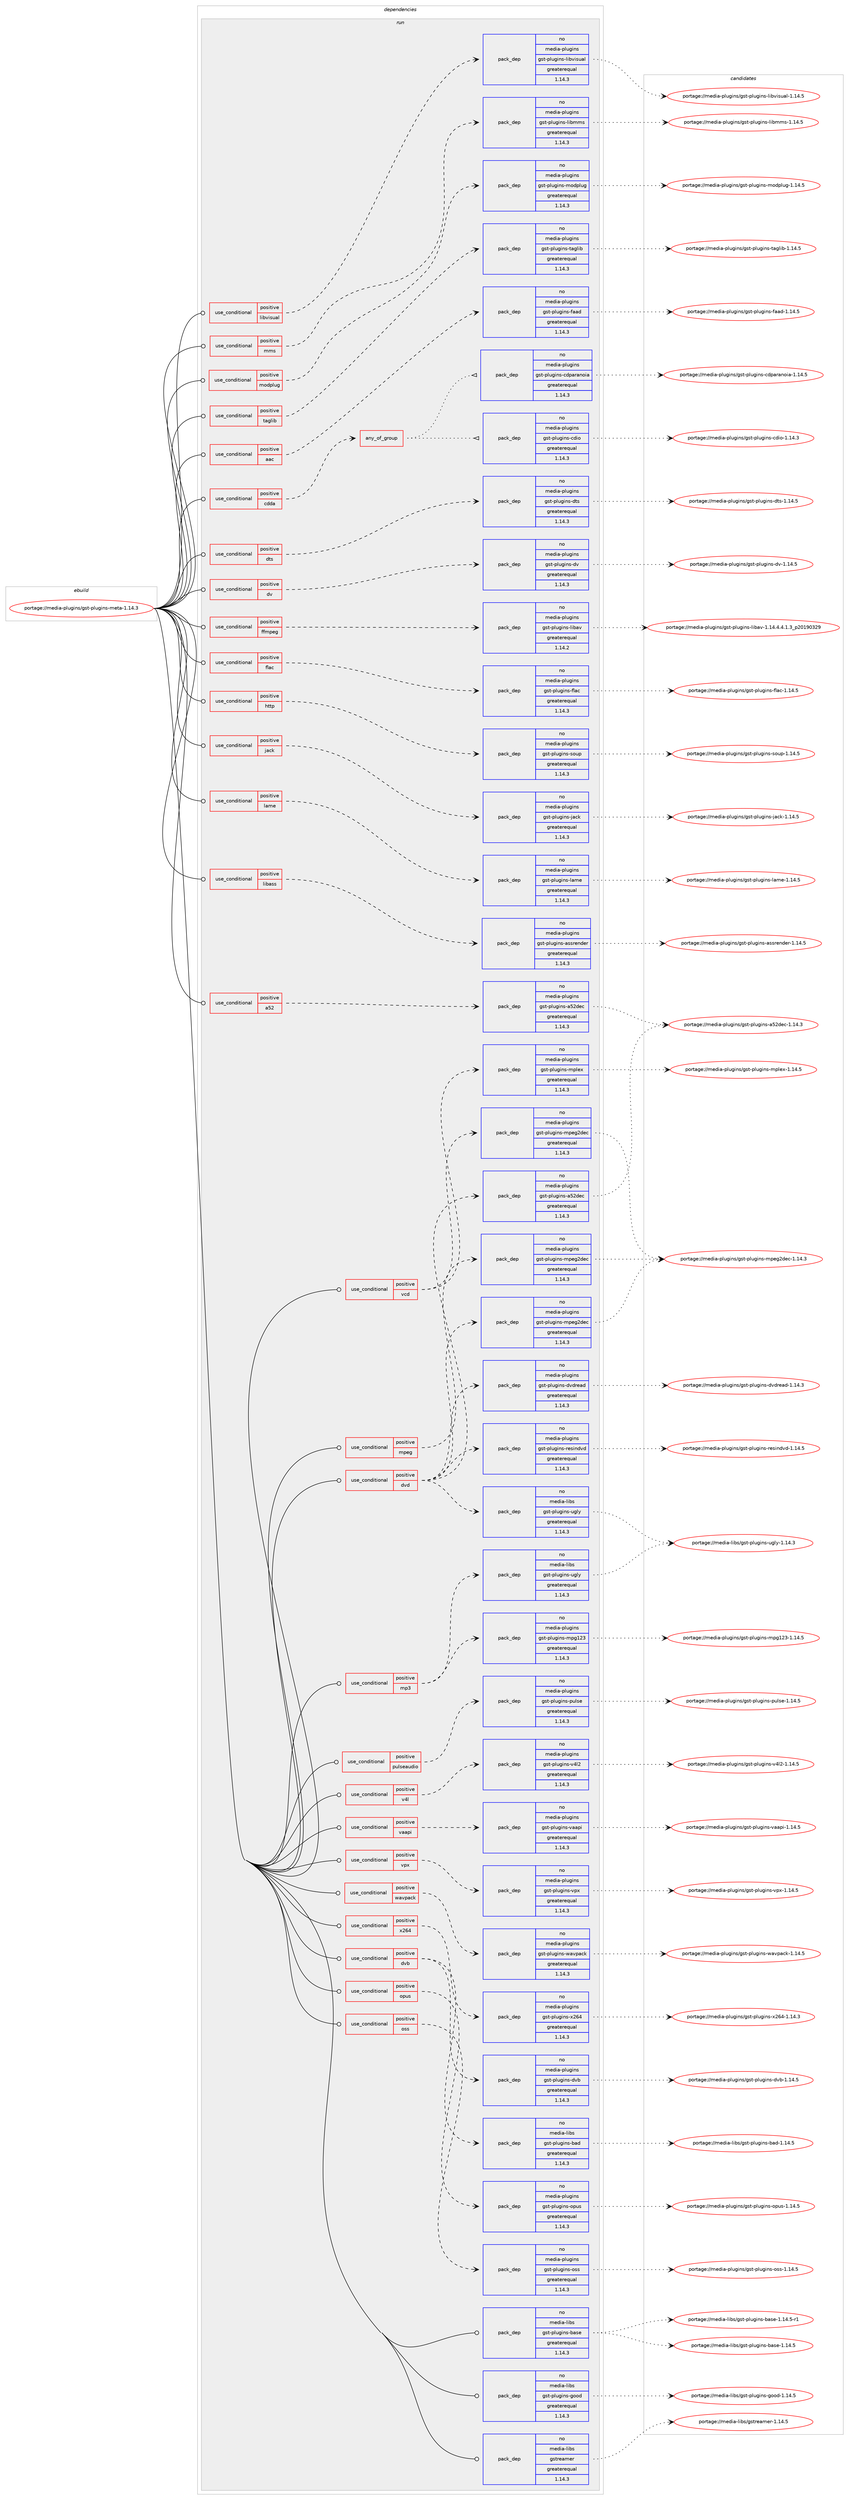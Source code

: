 digraph prolog {

# *************
# Graph options
# *************

newrank=true;
concentrate=true;
compound=true;
graph [rankdir=LR,fontname=Helvetica,fontsize=10,ranksep=1.5];#, ranksep=2.5, nodesep=0.2];
edge  [arrowhead=vee];
node  [fontname=Helvetica,fontsize=10];

# **********
# The ebuild
# **********

subgraph cluster_leftcol {
color=gray;
rank=same;
label=<<i>ebuild</i>>;
id [label="portage://media-plugins/gst-plugins-meta-1.14.3", color=red, width=4, href="../media-plugins/gst-plugins-meta-1.14.3.svg"];
}

# ****************
# The dependencies
# ****************

subgraph cluster_midcol {
color=gray;
label=<<i>dependencies</i>>;
subgraph cluster_compile {
fillcolor="#eeeeee";
style=filled;
label=<<i>compile</i>>;
}
subgraph cluster_compileandrun {
fillcolor="#eeeeee";
style=filled;
label=<<i>compile and run</i>>;
}
subgraph cluster_run {
fillcolor="#eeeeee";
style=filled;
label=<<i>run</i>>;
subgraph cond45202 {
dependency201595 [label=<<TABLE BORDER="0" CELLBORDER="1" CELLSPACING="0" CELLPADDING="4"><TR><TD ROWSPAN="3" CELLPADDING="10">use_conditional</TD></TR><TR><TD>positive</TD></TR><TR><TD>a52</TD></TR></TABLE>>, shape=none, color=red];
subgraph pack153349 {
dependency201596 [label=<<TABLE BORDER="0" CELLBORDER="1" CELLSPACING="0" CELLPADDING="4" WIDTH="220"><TR><TD ROWSPAN="6" CELLPADDING="30">pack_dep</TD></TR><TR><TD WIDTH="110">no</TD></TR><TR><TD>media-plugins</TD></TR><TR><TD>gst-plugins-a52dec</TD></TR><TR><TD>greaterequal</TD></TR><TR><TD>1.14.3</TD></TR></TABLE>>, shape=none, color=blue];
}
dependency201595:e -> dependency201596:w [weight=20,style="dashed",arrowhead="vee"];
}
id:e -> dependency201595:w [weight=20,style="solid",arrowhead="odot"];
subgraph cond45203 {
dependency201597 [label=<<TABLE BORDER="0" CELLBORDER="1" CELLSPACING="0" CELLPADDING="4"><TR><TD ROWSPAN="3" CELLPADDING="10">use_conditional</TD></TR><TR><TD>positive</TD></TR><TR><TD>aac</TD></TR></TABLE>>, shape=none, color=red];
subgraph pack153350 {
dependency201598 [label=<<TABLE BORDER="0" CELLBORDER="1" CELLSPACING="0" CELLPADDING="4" WIDTH="220"><TR><TD ROWSPAN="6" CELLPADDING="30">pack_dep</TD></TR><TR><TD WIDTH="110">no</TD></TR><TR><TD>media-plugins</TD></TR><TR><TD>gst-plugins-faad</TD></TR><TR><TD>greaterequal</TD></TR><TR><TD>1.14.3</TD></TR></TABLE>>, shape=none, color=blue];
}
dependency201597:e -> dependency201598:w [weight=20,style="dashed",arrowhead="vee"];
}
id:e -> dependency201597:w [weight=20,style="solid",arrowhead="odot"];
subgraph cond45204 {
dependency201599 [label=<<TABLE BORDER="0" CELLBORDER="1" CELLSPACING="0" CELLPADDING="4"><TR><TD ROWSPAN="3" CELLPADDING="10">use_conditional</TD></TR><TR><TD>positive</TD></TR><TR><TD>cdda</TD></TR></TABLE>>, shape=none, color=red];
subgraph any2888 {
dependency201600 [label=<<TABLE BORDER="0" CELLBORDER="1" CELLSPACING="0" CELLPADDING="4"><TR><TD CELLPADDING="10">any_of_group</TD></TR></TABLE>>, shape=none, color=red];subgraph pack153351 {
dependency201601 [label=<<TABLE BORDER="0" CELLBORDER="1" CELLSPACING="0" CELLPADDING="4" WIDTH="220"><TR><TD ROWSPAN="6" CELLPADDING="30">pack_dep</TD></TR><TR><TD WIDTH="110">no</TD></TR><TR><TD>media-plugins</TD></TR><TR><TD>gst-plugins-cdparanoia</TD></TR><TR><TD>greaterequal</TD></TR><TR><TD>1.14.3</TD></TR></TABLE>>, shape=none, color=blue];
}
dependency201600:e -> dependency201601:w [weight=20,style="dotted",arrowhead="oinv"];
subgraph pack153352 {
dependency201602 [label=<<TABLE BORDER="0" CELLBORDER="1" CELLSPACING="0" CELLPADDING="4" WIDTH="220"><TR><TD ROWSPAN="6" CELLPADDING="30">pack_dep</TD></TR><TR><TD WIDTH="110">no</TD></TR><TR><TD>media-plugins</TD></TR><TR><TD>gst-plugins-cdio</TD></TR><TR><TD>greaterequal</TD></TR><TR><TD>1.14.3</TD></TR></TABLE>>, shape=none, color=blue];
}
dependency201600:e -> dependency201602:w [weight=20,style="dotted",arrowhead="oinv"];
}
dependency201599:e -> dependency201600:w [weight=20,style="dashed",arrowhead="vee"];
}
id:e -> dependency201599:w [weight=20,style="solid",arrowhead="odot"];
subgraph cond45205 {
dependency201603 [label=<<TABLE BORDER="0" CELLBORDER="1" CELLSPACING="0" CELLPADDING="4"><TR><TD ROWSPAN="3" CELLPADDING="10">use_conditional</TD></TR><TR><TD>positive</TD></TR><TR><TD>dts</TD></TR></TABLE>>, shape=none, color=red];
subgraph pack153353 {
dependency201604 [label=<<TABLE BORDER="0" CELLBORDER="1" CELLSPACING="0" CELLPADDING="4" WIDTH="220"><TR><TD ROWSPAN="6" CELLPADDING="30">pack_dep</TD></TR><TR><TD WIDTH="110">no</TD></TR><TR><TD>media-plugins</TD></TR><TR><TD>gst-plugins-dts</TD></TR><TR><TD>greaterequal</TD></TR><TR><TD>1.14.3</TD></TR></TABLE>>, shape=none, color=blue];
}
dependency201603:e -> dependency201604:w [weight=20,style="dashed",arrowhead="vee"];
}
id:e -> dependency201603:w [weight=20,style="solid",arrowhead="odot"];
subgraph cond45206 {
dependency201605 [label=<<TABLE BORDER="0" CELLBORDER="1" CELLSPACING="0" CELLPADDING="4"><TR><TD ROWSPAN="3" CELLPADDING="10">use_conditional</TD></TR><TR><TD>positive</TD></TR><TR><TD>dv</TD></TR></TABLE>>, shape=none, color=red];
subgraph pack153354 {
dependency201606 [label=<<TABLE BORDER="0" CELLBORDER="1" CELLSPACING="0" CELLPADDING="4" WIDTH="220"><TR><TD ROWSPAN="6" CELLPADDING="30">pack_dep</TD></TR><TR><TD WIDTH="110">no</TD></TR><TR><TD>media-plugins</TD></TR><TR><TD>gst-plugins-dv</TD></TR><TR><TD>greaterequal</TD></TR><TR><TD>1.14.3</TD></TR></TABLE>>, shape=none, color=blue];
}
dependency201605:e -> dependency201606:w [weight=20,style="dashed",arrowhead="vee"];
}
id:e -> dependency201605:w [weight=20,style="solid",arrowhead="odot"];
subgraph cond45207 {
dependency201607 [label=<<TABLE BORDER="0" CELLBORDER="1" CELLSPACING="0" CELLPADDING="4"><TR><TD ROWSPAN="3" CELLPADDING="10">use_conditional</TD></TR><TR><TD>positive</TD></TR><TR><TD>dvb</TD></TR></TABLE>>, shape=none, color=red];
subgraph pack153355 {
dependency201608 [label=<<TABLE BORDER="0" CELLBORDER="1" CELLSPACING="0" CELLPADDING="4" WIDTH="220"><TR><TD ROWSPAN="6" CELLPADDING="30">pack_dep</TD></TR><TR><TD WIDTH="110">no</TD></TR><TR><TD>media-plugins</TD></TR><TR><TD>gst-plugins-dvb</TD></TR><TR><TD>greaterequal</TD></TR><TR><TD>1.14.3</TD></TR></TABLE>>, shape=none, color=blue];
}
dependency201607:e -> dependency201608:w [weight=20,style="dashed",arrowhead="vee"];
subgraph pack153356 {
dependency201609 [label=<<TABLE BORDER="0" CELLBORDER="1" CELLSPACING="0" CELLPADDING="4" WIDTH="220"><TR><TD ROWSPAN="6" CELLPADDING="30">pack_dep</TD></TR><TR><TD WIDTH="110">no</TD></TR><TR><TD>media-libs</TD></TR><TR><TD>gst-plugins-bad</TD></TR><TR><TD>greaterequal</TD></TR><TR><TD>1.14.3</TD></TR></TABLE>>, shape=none, color=blue];
}
dependency201607:e -> dependency201609:w [weight=20,style="dashed",arrowhead="vee"];
}
id:e -> dependency201607:w [weight=20,style="solid",arrowhead="odot"];
subgraph cond45208 {
dependency201610 [label=<<TABLE BORDER="0" CELLBORDER="1" CELLSPACING="0" CELLPADDING="4"><TR><TD ROWSPAN="3" CELLPADDING="10">use_conditional</TD></TR><TR><TD>positive</TD></TR><TR><TD>dvd</TD></TR></TABLE>>, shape=none, color=red];
subgraph pack153357 {
dependency201611 [label=<<TABLE BORDER="0" CELLBORDER="1" CELLSPACING="0" CELLPADDING="4" WIDTH="220"><TR><TD ROWSPAN="6" CELLPADDING="30">pack_dep</TD></TR><TR><TD WIDTH="110">no</TD></TR><TR><TD>media-libs</TD></TR><TR><TD>gst-plugins-ugly</TD></TR><TR><TD>greaterequal</TD></TR><TR><TD>1.14.3</TD></TR></TABLE>>, shape=none, color=blue];
}
dependency201610:e -> dependency201611:w [weight=20,style="dashed",arrowhead="vee"];
subgraph pack153358 {
dependency201612 [label=<<TABLE BORDER="0" CELLBORDER="1" CELLSPACING="0" CELLPADDING="4" WIDTH="220"><TR><TD ROWSPAN="6" CELLPADDING="30">pack_dep</TD></TR><TR><TD WIDTH="110">no</TD></TR><TR><TD>media-plugins</TD></TR><TR><TD>gst-plugins-a52dec</TD></TR><TR><TD>greaterequal</TD></TR><TR><TD>1.14.3</TD></TR></TABLE>>, shape=none, color=blue];
}
dependency201610:e -> dependency201612:w [weight=20,style="dashed",arrowhead="vee"];
subgraph pack153359 {
dependency201613 [label=<<TABLE BORDER="0" CELLBORDER="1" CELLSPACING="0" CELLPADDING="4" WIDTH="220"><TR><TD ROWSPAN="6" CELLPADDING="30">pack_dep</TD></TR><TR><TD WIDTH="110">no</TD></TR><TR><TD>media-plugins</TD></TR><TR><TD>gst-plugins-dvdread</TD></TR><TR><TD>greaterequal</TD></TR><TR><TD>1.14.3</TD></TR></TABLE>>, shape=none, color=blue];
}
dependency201610:e -> dependency201613:w [weight=20,style="dashed",arrowhead="vee"];
subgraph pack153360 {
dependency201614 [label=<<TABLE BORDER="0" CELLBORDER="1" CELLSPACING="0" CELLPADDING="4" WIDTH="220"><TR><TD ROWSPAN="6" CELLPADDING="30">pack_dep</TD></TR><TR><TD WIDTH="110">no</TD></TR><TR><TD>media-plugins</TD></TR><TR><TD>gst-plugins-mpeg2dec</TD></TR><TR><TD>greaterequal</TD></TR><TR><TD>1.14.3</TD></TR></TABLE>>, shape=none, color=blue];
}
dependency201610:e -> dependency201614:w [weight=20,style="dashed",arrowhead="vee"];
subgraph pack153361 {
dependency201615 [label=<<TABLE BORDER="0" CELLBORDER="1" CELLSPACING="0" CELLPADDING="4" WIDTH="220"><TR><TD ROWSPAN="6" CELLPADDING="30">pack_dep</TD></TR><TR><TD WIDTH="110">no</TD></TR><TR><TD>media-plugins</TD></TR><TR><TD>gst-plugins-resindvd</TD></TR><TR><TD>greaterequal</TD></TR><TR><TD>1.14.3</TD></TR></TABLE>>, shape=none, color=blue];
}
dependency201610:e -> dependency201615:w [weight=20,style="dashed",arrowhead="vee"];
}
id:e -> dependency201610:w [weight=20,style="solid",arrowhead="odot"];
subgraph cond45209 {
dependency201616 [label=<<TABLE BORDER="0" CELLBORDER="1" CELLSPACING="0" CELLPADDING="4"><TR><TD ROWSPAN="3" CELLPADDING="10">use_conditional</TD></TR><TR><TD>positive</TD></TR><TR><TD>ffmpeg</TD></TR></TABLE>>, shape=none, color=red];
subgraph pack153362 {
dependency201617 [label=<<TABLE BORDER="0" CELLBORDER="1" CELLSPACING="0" CELLPADDING="4" WIDTH="220"><TR><TD ROWSPAN="6" CELLPADDING="30">pack_dep</TD></TR><TR><TD WIDTH="110">no</TD></TR><TR><TD>media-plugins</TD></TR><TR><TD>gst-plugins-libav</TD></TR><TR><TD>greaterequal</TD></TR><TR><TD>1.14.2</TD></TR></TABLE>>, shape=none, color=blue];
}
dependency201616:e -> dependency201617:w [weight=20,style="dashed",arrowhead="vee"];
}
id:e -> dependency201616:w [weight=20,style="solid",arrowhead="odot"];
subgraph cond45210 {
dependency201618 [label=<<TABLE BORDER="0" CELLBORDER="1" CELLSPACING="0" CELLPADDING="4"><TR><TD ROWSPAN="3" CELLPADDING="10">use_conditional</TD></TR><TR><TD>positive</TD></TR><TR><TD>flac</TD></TR></TABLE>>, shape=none, color=red];
subgraph pack153363 {
dependency201619 [label=<<TABLE BORDER="0" CELLBORDER="1" CELLSPACING="0" CELLPADDING="4" WIDTH="220"><TR><TD ROWSPAN="6" CELLPADDING="30">pack_dep</TD></TR><TR><TD WIDTH="110">no</TD></TR><TR><TD>media-plugins</TD></TR><TR><TD>gst-plugins-flac</TD></TR><TR><TD>greaterequal</TD></TR><TR><TD>1.14.3</TD></TR></TABLE>>, shape=none, color=blue];
}
dependency201618:e -> dependency201619:w [weight=20,style="dashed",arrowhead="vee"];
}
id:e -> dependency201618:w [weight=20,style="solid",arrowhead="odot"];
subgraph cond45211 {
dependency201620 [label=<<TABLE BORDER="0" CELLBORDER="1" CELLSPACING="0" CELLPADDING="4"><TR><TD ROWSPAN="3" CELLPADDING="10">use_conditional</TD></TR><TR><TD>positive</TD></TR><TR><TD>http</TD></TR></TABLE>>, shape=none, color=red];
subgraph pack153364 {
dependency201621 [label=<<TABLE BORDER="0" CELLBORDER="1" CELLSPACING="0" CELLPADDING="4" WIDTH="220"><TR><TD ROWSPAN="6" CELLPADDING="30">pack_dep</TD></TR><TR><TD WIDTH="110">no</TD></TR><TR><TD>media-plugins</TD></TR><TR><TD>gst-plugins-soup</TD></TR><TR><TD>greaterequal</TD></TR><TR><TD>1.14.3</TD></TR></TABLE>>, shape=none, color=blue];
}
dependency201620:e -> dependency201621:w [weight=20,style="dashed",arrowhead="vee"];
}
id:e -> dependency201620:w [weight=20,style="solid",arrowhead="odot"];
subgraph cond45212 {
dependency201622 [label=<<TABLE BORDER="0" CELLBORDER="1" CELLSPACING="0" CELLPADDING="4"><TR><TD ROWSPAN="3" CELLPADDING="10">use_conditional</TD></TR><TR><TD>positive</TD></TR><TR><TD>jack</TD></TR></TABLE>>, shape=none, color=red];
subgraph pack153365 {
dependency201623 [label=<<TABLE BORDER="0" CELLBORDER="1" CELLSPACING="0" CELLPADDING="4" WIDTH="220"><TR><TD ROWSPAN="6" CELLPADDING="30">pack_dep</TD></TR><TR><TD WIDTH="110">no</TD></TR><TR><TD>media-plugins</TD></TR><TR><TD>gst-plugins-jack</TD></TR><TR><TD>greaterequal</TD></TR><TR><TD>1.14.3</TD></TR></TABLE>>, shape=none, color=blue];
}
dependency201622:e -> dependency201623:w [weight=20,style="dashed",arrowhead="vee"];
}
id:e -> dependency201622:w [weight=20,style="solid",arrowhead="odot"];
subgraph cond45213 {
dependency201624 [label=<<TABLE BORDER="0" CELLBORDER="1" CELLSPACING="0" CELLPADDING="4"><TR><TD ROWSPAN="3" CELLPADDING="10">use_conditional</TD></TR><TR><TD>positive</TD></TR><TR><TD>lame</TD></TR></TABLE>>, shape=none, color=red];
subgraph pack153366 {
dependency201625 [label=<<TABLE BORDER="0" CELLBORDER="1" CELLSPACING="0" CELLPADDING="4" WIDTH="220"><TR><TD ROWSPAN="6" CELLPADDING="30">pack_dep</TD></TR><TR><TD WIDTH="110">no</TD></TR><TR><TD>media-plugins</TD></TR><TR><TD>gst-plugins-lame</TD></TR><TR><TD>greaterequal</TD></TR><TR><TD>1.14.3</TD></TR></TABLE>>, shape=none, color=blue];
}
dependency201624:e -> dependency201625:w [weight=20,style="dashed",arrowhead="vee"];
}
id:e -> dependency201624:w [weight=20,style="solid",arrowhead="odot"];
subgraph cond45214 {
dependency201626 [label=<<TABLE BORDER="0" CELLBORDER="1" CELLSPACING="0" CELLPADDING="4"><TR><TD ROWSPAN="3" CELLPADDING="10">use_conditional</TD></TR><TR><TD>positive</TD></TR><TR><TD>libass</TD></TR></TABLE>>, shape=none, color=red];
subgraph pack153367 {
dependency201627 [label=<<TABLE BORDER="0" CELLBORDER="1" CELLSPACING="0" CELLPADDING="4" WIDTH="220"><TR><TD ROWSPAN="6" CELLPADDING="30">pack_dep</TD></TR><TR><TD WIDTH="110">no</TD></TR><TR><TD>media-plugins</TD></TR><TR><TD>gst-plugins-assrender</TD></TR><TR><TD>greaterequal</TD></TR><TR><TD>1.14.3</TD></TR></TABLE>>, shape=none, color=blue];
}
dependency201626:e -> dependency201627:w [weight=20,style="dashed",arrowhead="vee"];
}
id:e -> dependency201626:w [weight=20,style="solid",arrowhead="odot"];
subgraph cond45215 {
dependency201628 [label=<<TABLE BORDER="0" CELLBORDER="1" CELLSPACING="0" CELLPADDING="4"><TR><TD ROWSPAN="3" CELLPADDING="10">use_conditional</TD></TR><TR><TD>positive</TD></TR><TR><TD>libvisual</TD></TR></TABLE>>, shape=none, color=red];
subgraph pack153368 {
dependency201629 [label=<<TABLE BORDER="0" CELLBORDER="1" CELLSPACING="0" CELLPADDING="4" WIDTH="220"><TR><TD ROWSPAN="6" CELLPADDING="30">pack_dep</TD></TR><TR><TD WIDTH="110">no</TD></TR><TR><TD>media-plugins</TD></TR><TR><TD>gst-plugins-libvisual</TD></TR><TR><TD>greaterequal</TD></TR><TR><TD>1.14.3</TD></TR></TABLE>>, shape=none, color=blue];
}
dependency201628:e -> dependency201629:w [weight=20,style="dashed",arrowhead="vee"];
}
id:e -> dependency201628:w [weight=20,style="solid",arrowhead="odot"];
subgraph cond45216 {
dependency201630 [label=<<TABLE BORDER="0" CELLBORDER="1" CELLSPACING="0" CELLPADDING="4"><TR><TD ROWSPAN="3" CELLPADDING="10">use_conditional</TD></TR><TR><TD>positive</TD></TR><TR><TD>mms</TD></TR></TABLE>>, shape=none, color=red];
subgraph pack153369 {
dependency201631 [label=<<TABLE BORDER="0" CELLBORDER="1" CELLSPACING="0" CELLPADDING="4" WIDTH="220"><TR><TD ROWSPAN="6" CELLPADDING="30">pack_dep</TD></TR><TR><TD WIDTH="110">no</TD></TR><TR><TD>media-plugins</TD></TR><TR><TD>gst-plugins-libmms</TD></TR><TR><TD>greaterequal</TD></TR><TR><TD>1.14.3</TD></TR></TABLE>>, shape=none, color=blue];
}
dependency201630:e -> dependency201631:w [weight=20,style="dashed",arrowhead="vee"];
}
id:e -> dependency201630:w [weight=20,style="solid",arrowhead="odot"];
subgraph cond45217 {
dependency201632 [label=<<TABLE BORDER="0" CELLBORDER="1" CELLSPACING="0" CELLPADDING="4"><TR><TD ROWSPAN="3" CELLPADDING="10">use_conditional</TD></TR><TR><TD>positive</TD></TR><TR><TD>modplug</TD></TR></TABLE>>, shape=none, color=red];
subgraph pack153370 {
dependency201633 [label=<<TABLE BORDER="0" CELLBORDER="1" CELLSPACING="0" CELLPADDING="4" WIDTH="220"><TR><TD ROWSPAN="6" CELLPADDING="30">pack_dep</TD></TR><TR><TD WIDTH="110">no</TD></TR><TR><TD>media-plugins</TD></TR><TR><TD>gst-plugins-modplug</TD></TR><TR><TD>greaterequal</TD></TR><TR><TD>1.14.3</TD></TR></TABLE>>, shape=none, color=blue];
}
dependency201632:e -> dependency201633:w [weight=20,style="dashed",arrowhead="vee"];
}
id:e -> dependency201632:w [weight=20,style="solid",arrowhead="odot"];
subgraph cond45218 {
dependency201634 [label=<<TABLE BORDER="0" CELLBORDER="1" CELLSPACING="0" CELLPADDING="4"><TR><TD ROWSPAN="3" CELLPADDING="10">use_conditional</TD></TR><TR><TD>positive</TD></TR><TR><TD>mp3</TD></TR></TABLE>>, shape=none, color=red];
subgraph pack153371 {
dependency201635 [label=<<TABLE BORDER="0" CELLBORDER="1" CELLSPACING="0" CELLPADDING="4" WIDTH="220"><TR><TD ROWSPAN="6" CELLPADDING="30">pack_dep</TD></TR><TR><TD WIDTH="110">no</TD></TR><TR><TD>media-libs</TD></TR><TR><TD>gst-plugins-ugly</TD></TR><TR><TD>greaterequal</TD></TR><TR><TD>1.14.3</TD></TR></TABLE>>, shape=none, color=blue];
}
dependency201634:e -> dependency201635:w [weight=20,style="dashed",arrowhead="vee"];
subgraph pack153372 {
dependency201636 [label=<<TABLE BORDER="0" CELLBORDER="1" CELLSPACING="0" CELLPADDING="4" WIDTH="220"><TR><TD ROWSPAN="6" CELLPADDING="30">pack_dep</TD></TR><TR><TD WIDTH="110">no</TD></TR><TR><TD>media-plugins</TD></TR><TR><TD>gst-plugins-mpg123</TD></TR><TR><TD>greaterequal</TD></TR><TR><TD>1.14.3</TD></TR></TABLE>>, shape=none, color=blue];
}
dependency201634:e -> dependency201636:w [weight=20,style="dashed",arrowhead="vee"];
}
id:e -> dependency201634:w [weight=20,style="solid",arrowhead="odot"];
subgraph cond45219 {
dependency201637 [label=<<TABLE BORDER="0" CELLBORDER="1" CELLSPACING="0" CELLPADDING="4"><TR><TD ROWSPAN="3" CELLPADDING="10">use_conditional</TD></TR><TR><TD>positive</TD></TR><TR><TD>mpeg</TD></TR></TABLE>>, shape=none, color=red];
subgraph pack153373 {
dependency201638 [label=<<TABLE BORDER="0" CELLBORDER="1" CELLSPACING="0" CELLPADDING="4" WIDTH="220"><TR><TD ROWSPAN="6" CELLPADDING="30">pack_dep</TD></TR><TR><TD WIDTH="110">no</TD></TR><TR><TD>media-plugins</TD></TR><TR><TD>gst-plugins-mpeg2dec</TD></TR><TR><TD>greaterequal</TD></TR><TR><TD>1.14.3</TD></TR></TABLE>>, shape=none, color=blue];
}
dependency201637:e -> dependency201638:w [weight=20,style="dashed",arrowhead="vee"];
}
id:e -> dependency201637:w [weight=20,style="solid",arrowhead="odot"];
subgraph cond45220 {
dependency201639 [label=<<TABLE BORDER="0" CELLBORDER="1" CELLSPACING="0" CELLPADDING="4"><TR><TD ROWSPAN="3" CELLPADDING="10">use_conditional</TD></TR><TR><TD>positive</TD></TR><TR><TD>opus</TD></TR></TABLE>>, shape=none, color=red];
subgraph pack153374 {
dependency201640 [label=<<TABLE BORDER="0" CELLBORDER="1" CELLSPACING="0" CELLPADDING="4" WIDTH="220"><TR><TD ROWSPAN="6" CELLPADDING="30">pack_dep</TD></TR><TR><TD WIDTH="110">no</TD></TR><TR><TD>media-plugins</TD></TR><TR><TD>gst-plugins-opus</TD></TR><TR><TD>greaterequal</TD></TR><TR><TD>1.14.3</TD></TR></TABLE>>, shape=none, color=blue];
}
dependency201639:e -> dependency201640:w [weight=20,style="dashed",arrowhead="vee"];
}
id:e -> dependency201639:w [weight=20,style="solid",arrowhead="odot"];
subgraph cond45221 {
dependency201641 [label=<<TABLE BORDER="0" CELLBORDER="1" CELLSPACING="0" CELLPADDING="4"><TR><TD ROWSPAN="3" CELLPADDING="10">use_conditional</TD></TR><TR><TD>positive</TD></TR><TR><TD>oss</TD></TR></TABLE>>, shape=none, color=red];
subgraph pack153375 {
dependency201642 [label=<<TABLE BORDER="0" CELLBORDER="1" CELLSPACING="0" CELLPADDING="4" WIDTH="220"><TR><TD ROWSPAN="6" CELLPADDING="30">pack_dep</TD></TR><TR><TD WIDTH="110">no</TD></TR><TR><TD>media-plugins</TD></TR><TR><TD>gst-plugins-oss</TD></TR><TR><TD>greaterequal</TD></TR><TR><TD>1.14.3</TD></TR></TABLE>>, shape=none, color=blue];
}
dependency201641:e -> dependency201642:w [weight=20,style="dashed",arrowhead="vee"];
}
id:e -> dependency201641:w [weight=20,style="solid",arrowhead="odot"];
subgraph cond45222 {
dependency201643 [label=<<TABLE BORDER="0" CELLBORDER="1" CELLSPACING="0" CELLPADDING="4"><TR><TD ROWSPAN="3" CELLPADDING="10">use_conditional</TD></TR><TR><TD>positive</TD></TR><TR><TD>pulseaudio</TD></TR></TABLE>>, shape=none, color=red];
subgraph pack153376 {
dependency201644 [label=<<TABLE BORDER="0" CELLBORDER="1" CELLSPACING="0" CELLPADDING="4" WIDTH="220"><TR><TD ROWSPAN="6" CELLPADDING="30">pack_dep</TD></TR><TR><TD WIDTH="110">no</TD></TR><TR><TD>media-plugins</TD></TR><TR><TD>gst-plugins-pulse</TD></TR><TR><TD>greaterequal</TD></TR><TR><TD>1.14.3</TD></TR></TABLE>>, shape=none, color=blue];
}
dependency201643:e -> dependency201644:w [weight=20,style="dashed",arrowhead="vee"];
}
id:e -> dependency201643:w [weight=20,style="solid",arrowhead="odot"];
subgraph cond45223 {
dependency201645 [label=<<TABLE BORDER="0" CELLBORDER="1" CELLSPACING="0" CELLPADDING="4"><TR><TD ROWSPAN="3" CELLPADDING="10">use_conditional</TD></TR><TR><TD>positive</TD></TR><TR><TD>taglib</TD></TR></TABLE>>, shape=none, color=red];
subgraph pack153377 {
dependency201646 [label=<<TABLE BORDER="0" CELLBORDER="1" CELLSPACING="0" CELLPADDING="4" WIDTH="220"><TR><TD ROWSPAN="6" CELLPADDING="30">pack_dep</TD></TR><TR><TD WIDTH="110">no</TD></TR><TR><TD>media-plugins</TD></TR><TR><TD>gst-plugins-taglib</TD></TR><TR><TD>greaterequal</TD></TR><TR><TD>1.14.3</TD></TR></TABLE>>, shape=none, color=blue];
}
dependency201645:e -> dependency201646:w [weight=20,style="dashed",arrowhead="vee"];
}
id:e -> dependency201645:w [weight=20,style="solid",arrowhead="odot"];
subgraph cond45224 {
dependency201647 [label=<<TABLE BORDER="0" CELLBORDER="1" CELLSPACING="0" CELLPADDING="4"><TR><TD ROWSPAN="3" CELLPADDING="10">use_conditional</TD></TR><TR><TD>positive</TD></TR><TR><TD>v4l</TD></TR></TABLE>>, shape=none, color=red];
subgraph pack153378 {
dependency201648 [label=<<TABLE BORDER="0" CELLBORDER="1" CELLSPACING="0" CELLPADDING="4" WIDTH="220"><TR><TD ROWSPAN="6" CELLPADDING="30">pack_dep</TD></TR><TR><TD WIDTH="110">no</TD></TR><TR><TD>media-plugins</TD></TR><TR><TD>gst-plugins-v4l2</TD></TR><TR><TD>greaterequal</TD></TR><TR><TD>1.14.3</TD></TR></TABLE>>, shape=none, color=blue];
}
dependency201647:e -> dependency201648:w [weight=20,style="dashed",arrowhead="vee"];
}
id:e -> dependency201647:w [weight=20,style="solid",arrowhead="odot"];
subgraph cond45225 {
dependency201649 [label=<<TABLE BORDER="0" CELLBORDER="1" CELLSPACING="0" CELLPADDING="4"><TR><TD ROWSPAN="3" CELLPADDING="10">use_conditional</TD></TR><TR><TD>positive</TD></TR><TR><TD>vaapi</TD></TR></TABLE>>, shape=none, color=red];
subgraph pack153379 {
dependency201650 [label=<<TABLE BORDER="0" CELLBORDER="1" CELLSPACING="0" CELLPADDING="4" WIDTH="220"><TR><TD ROWSPAN="6" CELLPADDING="30">pack_dep</TD></TR><TR><TD WIDTH="110">no</TD></TR><TR><TD>media-plugins</TD></TR><TR><TD>gst-plugins-vaapi</TD></TR><TR><TD>greaterequal</TD></TR><TR><TD>1.14.3</TD></TR></TABLE>>, shape=none, color=blue];
}
dependency201649:e -> dependency201650:w [weight=20,style="dashed",arrowhead="vee"];
}
id:e -> dependency201649:w [weight=20,style="solid",arrowhead="odot"];
subgraph cond45226 {
dependency201651 [label=<<TABLE BORDER="0" CELLBORDER="1" CELLSPACING="0" CELLPADDING="4"><TR><TD ROWSPAN="3" CELLPADDING="10">use_conditional</TD></TR><TR><TD>positive</TD></TR><TR><TD>vcd</TD></TR></TABLE>>, shape=none, color=red];
subgraph pack153380 {
dependency201652 [label=<<TABLE BORDER="0" CELLBORDER="1" CELLSPACING="0" CELLPADDING="4" WIDTH="220"><TR><TD ROWSPAN="6" CELLPADDING="30">pack_dep</TD></TR><TR><TD WIDTH="110">no</TD></TR><TR><TD>media-plugins</TD></TR><TR><TD>gst-plugins-mplex</TD></TR><TR><TD>greaterequal</TD></TR><TR><TD>1.14.3</TD></TR></TABLE>>, shape=none, color=blue];
}
dependency201651:e -> dependency201652:w [weight=20,style="dashed",arrowhead="vee"];
subgraph pack153381 {
dependency201653 [label=<<TABLE BORDER="0" CELLBORDER="1" CELLSPACING="0" CELLPADDING="4" WIDTH="220"><TR><TD ROWSPAN="6" CELLPADDING="30">pack_dep</TD></TR><TR><TD WIDTH="110">no</TD></TR><TR><TD>media-plugins</TD></TR><TR><TD>gst-plugins-mpeg2dec</TD></TR><TR><TD>greaterequal</TD></TR><TR><TD>1.14.3</TD></TR></TABLE>>, shape=none, color=blue];
}
dependency201651:e -> dependency201653:w [weight=20,style="dashed",arrowhead="vee"];
}
id:e -> dependency201651:w [weight=20,style="solid",arrowhead="odot"];
subgraph cond45227 {
dependency201654 [label=<<TABLE BORDER="0" CELLBORDER="1" CELLSPACING="0" CELLPADDING="4"><TR><TD ROWSPAN="3" CELLPADDING="10">use_conditional</TD></TR><TR><TD>positive</TD></TR><TR><TD>vpx</TD></TR></TABLE>>, shape=none, color=red];
subgraph pack153382 {
dependency201655 [label=<<TABLE BORDER="0" CELLBORDER="1" CELLSPACING="0" CELLPADDING="4" WIDTH="220"><TR><TD ROWSPAN="6" CELLPADDING="30">pack_dep</TD></TR><TR><TD WIDTH="110">no</TD></TR><TR><TD>media-plugins</TD></TR><TR><TD>gst-plugins-vpx</TD></TR><TR><TD>greaterequal</TD></TR><TR><TD>1.14.3</TD></TR></TABLE>>, shape=none, color=blue];
}
dependency201654:e -> dependency201655:w [weight=20,style="dashed",arrowhead="vee"];
}
id:e -> dependency201654:w [weight=20,style="solid",arrowhead="odot"];
subgraph cond45228 {
dependency201656 [label=<<TABLE BORDER="0" CELLBORDER="1" CELLSPACING="0" CELLPADDING="4"><TR><TD ROWSPAN="3" CELLPADDING="10">use_conditional</TD></TR><TR><TD>positive</TD></TR><TR><TD>wavpack</TD></TR></TABLE>>, shape=none, color=red];
subgraph pack153383 {
dependency201657 [label=<<TABLE BORDER="0" CELLBORDER="1" CELLSPACING="0" CELLPADDING="4" WIDTH="220"><TR><TD ROWSPAN="6" CELLPADDING="30">pack_dep</TD></TR><TR><TD WIDTH="110">no</TD></TR><TR><TD>media-plugins</TD></TR><TR><TD>gst-plugins-wavpack</TD></TR><TR><TD>greaterequal</TD></TR><TR><TD>1.14.3</TD></TR></TABLE>>, shape=none, color=blue];
}
dependency201656:e -> dependency201657:w [weight=20,style="dashed",arrowhead="vee"];
}
id:e -> dependency201656:w [weight=20,style="solid",arrowhead="odot"];
subgraph cond45229 {
dependency201658 [label=<<TABLE BORDER="0" CELLBORDER="1" CELLSPACING="0" CELLPADDING="4"><TR><TD ROWSPAN="3" CELLPADDING="10">use_conditional</TD></TR><TR><TD>positive</TD></TR><TR><TD>x264</TD></TR></TABLE>>, shape=none, color=red];
subgraph pack153384 {
dependency201659 [label=<<TABLE BORDER="0" CELLBORDER="1" CELLSPACING="0" CELLPADDING="4" WIDTH="220"><TR><TD ROWSPAN="6" CELLPADDING="30">pack_dep</TD></TR><TR><TD WIDTH="110">no</TD></TR><TR><TD>media-plugins</TD></TR><TR><TD>gst-plugins-x264</TD></TR><TR><TD>greaterequal</TD></TR><TR><TD>1.14.3</TD></TR></TABLE>>, shape=none, color=blue];
}
dependency201658:e -> dependency201659:w [weight=20,style="dashed",arrowhead="vee"];
}
id:e -> dependency201658:w [weight=20,style="solid",arrowhead="odot"];
subgraph pack153385 {
dependency201660 [label=<<TABLE BORDER="0" CELLBORDER="1" CELLSPACING="0" CELLPADDING="4" WIDTH="220"><TR><TD ROWSPAN="6" CELLPADDING="30">pack_dep</TD></TR><TR><TD WIDTH="110">no</TD></TR><TR><TD>media-libs</TD></TR><TR><TD>gst-plugins-base</TD></TR><TR><TD>greaterequal</TD></TR><TR><TD>1.14.3</TD></TR></TABLE>>, shape=none, color=blue];
}
id:e -> dependency201660:w [weight=20,style="solid",arrowhead="odot"];
subgraph pack153386 {
dependency201661 [label=<<TABLE BORDER="0" CELLBORDER="1" CELLSPACING="0" CELLPADDING="4" WIDTH="220"><TR><TD ROWSPAN="6" CELLPADDING="30">pack_dep</TD></TR><TR><TD WIDTH="110">no</TD></TR><TR><TD>media-libs</TD></TR><TR><TD>gst-plugins-good</TD></TR><TR><TD>greaterequal</TD></TR><TR><TD>1.14.3</TD></TR></TABLE>>, shape=none, color=blue];
}
id:e -> dependency201661:w [weight=20,style="solid",arrowhead="odot"];
subgraph pack153387 {
dependency201662 [label=<<TABLE BORDER="0" CELLBORDER="1" CELLSPACING="0" CELLPADDING="4" WIDTH="220"><TR><TD ROWSPAN="6" CELLPADDING="30">pack_dep</TD></TR><TR><TD WIDTH="110">no</TD></TR><TR><TD>media-libs</TD></TR><TR><TD>gstreamer</TD></TR><TR><TD>greaterequal</TD></TR><TR><TD>1.14.3</TD></TR></TABLE>>, shape=none, color=blue];
}
id:e -> dependency201662:w [weight=20,style="solid",arrowhead="odot"];
}
}

# **************
# The candidates
# **************

subgraph cluster_choices {
rank=same;
color=gray;
label=<<i>candidates</i>>;

subgraph choice153349 {
color=black;
nodesep=1;
choice10910110010597451121081171031051101154710311511645112108117103105110115459753501001019945494649524651 [label="portage://media-plugins/gst-plugins-a52dec-1.14.3", color=red, width=4,href="../media-plugins/gst-plugins-a52dec-1.14.3.svg"];
dependency201596:e -> choice10910110010597451121081171031051101154710311511645112108117103105110115459753501001019945494649524651:w [style=dotted,weight="100"];
}
subgraph choice153350 {
color=black;
nodesep=1;
choice1091011001059745112108117103105110115471031151164511210811710310511011545102979710045494649524653 [label="portage://media-plugins/gst-plugins-faad-1.14.5", color=red, width=4,href="../media-plugins/gst-plugins-faad-1.14.5.svg"];
dependency201598:e -> choice1091011001059745112108117103105110115471031151164511210811710310511011545102979710045494649524653:w [style=dotted,weight="100"];
}
subgraph choice153351 {
color=black;
nodesep=1;
choice10910110010597451121081171031051101154710311511645112108117103105110115459910011297114971101111059745494649524653 [label="portage://media-plugins/gst-plugins-cdparanoia-1.14.5", color=red, width=4,href="../media-plugins/gst-plugins-cdparanoia-1.14.5.svg"];
dependency201601:e -> choice10910110010597451121081171031051101154710311511645112108117103105110115459910011297114971101111059745494649524653:w [style=dotted,weight="100"];
}
subgraph choice153352 {
color=black;
nodesep=1;
choice10910110010597451121081171031051101154710311511645112108117103105110115459910010511145494649524651 [label="portage://media-plugins/gst-plugins-cdio-1.14.3", color=red, width=4,href="../media-plugins/gst-plugins-cdio-1.14.3.svg"];
dependency201602:e -> choice10910110010597451121081171031051101154710311511645112108117103105110115459910010511145494649524651:w [style=dotted,weight="100"];
}
subgraph choice153353 {
color=black;
nodesep=1;
choice109101100105974511210811710310511011547103115116451121081171031051101154510011611545494649524653 [label="portage://media-plugins/gst-plugins-dts-1.14.5", color=red, width=4,href="../media-plugins/gst-plugins-dts-1.14.5.svg"];
dependency201604:e -> choice109101100105974511210811710310511011547103115116451121081171031051101154510011611545494649524653:w [style=dotted,weight="100"];
}
subgraph choice153354 {
color=black;
nodesep=1;
choice109101100105974511210811710310511011547103115116451121081171031051101154510011845494649524653 [label="portage://media-plugins/gst-plugins-dv-1.14.5", color=red, width=4,href="../media-plugins/gst-plugins-dv-1.14.5.svg"];
dependency201606:e -> choice109101100105974511210811710310511011547103115116451121081171031051101154510011845494649524653:w [style=dotted,weight="100"];
}
subgraph choice153355 {
color=black;
nodesep=1;
choice10910110010597451121081171031051101154710311511645112108117103105110115451001189845494649524653 [label="portage://media-plugins/gst-plugins-dvb-1.14.5", color=red, width=4,href="../media-plugins/gst-plugins-dvb-1.14.5.svg"];
dependency201608:e -> choice10910110010597451121081171031051101154710311511645112108117103105110115451001189845494649524653:w [style=dotted,weight="100"];
}
subgraph choice153356 {
color=black;
nodesep=1;
choice109101100105974510810598115471031151164511210811710310511011545989710045494649524653 [label="portage://media-libs/gst-plugins-bad-1.14.5", color=red, width=4,href="../media-libs/gst-plugins-bad-1.14.5.svg"];
dependency201609:e -> choice109101100105974510810598115471031151164511210811710310511011545989710045494649524653:w [style=dotted,weight="100"];
}
subgraph choice153357 {
color=black;
nodesep=1;
choice10910110010597451081059811547103115116451121081171031051101154511710310812145494649524651 [label="portage://media-libs/gst-plugins-ugly-1.14.3", color=red, width=4,href="../media-libs/gst-plugins-ugly-1.14.3.svg"];
dependency201611:e -> choice10910110010597451081059811547103115116451121081171031051101154511710310812145494649524651:w [style=dotted,weight="100"];
}
subgraph choice153358 {
color=black;
nodesep=1;
choice10910110010597451121081171031051101154710311511645112108117103105110115459753501001019945494649524651 [label="portage://media-plugins/gst-plugins-a52dec-1.14.3", color=red, width=4,href="../media-plugins/gst-plugins-a52dec-1.14.3.svg"];
dependency201612:e -> choice10910110010597451121081171031051101154710311511645112108117103105110115459753501001019945494649524651:w [style=dotted,weight="100"];
}
subgraph choice153359 {
color=black;
nodesep=1;
choice10910110010597451121081171031051101154710311511645112108117103105110115451001181001141019710045494649524651 [label="portage://media-plugins/gst-plugins-dvdread-1.14.3", color=red, width=4,href="../media-plugins/gst-plugins-dvdread-1.14.3.svg"];
dependency201613:e -> choice10910110010597451121081171031051101154710311511645112108117103105110115451001181001141019710045494649524651:w [style=dotted,weight="100"];
}
subgraph choice153360 {
color=black;
nodesep=1;
choice1091011001059745112108117103105110115471031151164511210811710310511011545109112101103501001019945494649524651 [label="portage://media-plugins/gst-plugins-mpeg2dec-1.14.3", color=red, width=4,href="../media-plugins/gst-plugins-mpeg2dec-1.14.3.svg"];
dependency201614:e -> choice1091011001059745112108117103105110115471031151164511210811710310511011545109112101103501001019945494649524651:w [style=dotted,weight="100"];
}
subgraph choice153361 {
color=black;
nodesep=1;
choice109101100105974511210811710310511011547103115116451121081171031051101154511410111510511010011810045494649524653 [label="portage://media-plugins/gst-plugins-resindvd-1.14.5", color=red, width=4,href="../media-plugins/gst-plugins-resindvd-1.14.5.svg"];
dependency201615:e -> choice109101100105974511210811710310511011547103115116451121081171031051101154511410111510511010011810045494649524653:w [style=dotted,weight="100"];
}
subgraph choice153362 {
color=black;
nodesep=1;
choice1091011001059745112108117103105110115471031151164511210811710310511011545108105989711845494649524652465246494651951125048495748515057 [label="portage://media-plugins/gst-plugins-libav-1.14.4.4.1.3_p20190329", color=red, width=4,href="../media-plugins/gst-plugins-libav-1.14.4.4.1.3_p20190329.svg"];
dependency201617:e -> choice1091011001059745112108117103105110115471031151164511210811710310511011545108105989711845494649524652465246494651951125048495748515057:w [style=dotted,weight="100"];
}
subgraph choice153363 {
color=black;
nodesep=1;
choice1091011001059745112108117103105110115471031151164511210811710310511011545102108979945494649524653 [label="portage://media-plugins/gst-plugins-flac-1.14.5", color=red, width=4,href="../media-plugins/gst-plugins-flac-1.14.5.svg"];
dependency201619:e -> choice1091011001059745112108117103105110115471031151164511210811710310511011545102108979945494649524653:w [style=dotted,weight="100"];
}
subgraph choice153364 {
color=black;
nodesep=1;
choice109101100105974511210811710310511011547103115116451121081171031051101154511511111711245494649524653 [label="portage://media-plugins/gst-plugins-soup-1.14.5", color=red, width=4,href="../media-plugins/gst-plugins-soup-1.14.5.svg"];
dependency201621:e -> choice109101100105974511210811710310511011547103115116451121081171031051101154511511111711245494649524653:w [style=dotted,weight="100"];
}
subgraph choice153365 {
color=black;
nodesep=1;
choice1091011001059745112108117103105110115471031151164511210811710310511011545106979910745494649524653 [label="portage://media-plugins/gst-plugins-jack-1.14.5", color=red, width=4,href="../media-plugins/gst-plugins-jack-1.14.5.svg"];
dependency201623:e -> choice1091011001059745112108117103105110115471031151164511210811710310511011545106979910745494649524653:w [style=dotted,weight="100"];
}
subgraph choice153366 {
color=black;
nodesep=1;
choice10910110010597451121081171031051101154710311511645112108117103105110115451089710910145494649524653 [label="portage://media-plugins/gst-plugins-lame-1.14.5", color=red, width=4,href="../media-plugins/gst-plugins-lame-1.14.5.svg"];
dependency201625:e -> choice10910110010597451121081171031051101154710311511645112108117103105110115451089710910145494649524653:w [style=dotted,weight="100"];
}
subgraph choice153367 {
color=black;
nodesep=1;
choice10910110010597451121081171031051101154710311511645112108117103105110115459711511511410111010010111445494649524653 [label="portage://media-plugins/gst-plugins-assrender-1.14.5", color=red, width=4,href="../media-plugins/gst-plugins-assrender-1.14.5.svg"];
dependency201627:e -> choice10910110010597451121081171031051101154710311511645112108117103105110115459711511511410111010010111445494649524653:w [style=dotted,weight="100"];
}
subgraph choice153368 {
color=black;
nodesep=1;
choice1091011001059745112108117103105110115471031151164511210811710310511011545108105981181051151179710845494649524653 [label="portage://media-plugins/gst-plugins-libvisual-1.14.5", color=red, width=4,href="../media-plugins/gst-plugins-libvisual-1.14.5.svg"];
dependency201629:e -> choice1091011001059745112108117103105110115471031151164511210811710310511011545108105981181051151179710845494649524653:w [style=dotted,weight="100"];
}
subgraph choice153369 {
color=black;
nodesep=1;
choice10910110010597451121081171031051101154710311511645112108117103105110115451081059810910911545494649524653 [label="portage://media-plugins/gst-plugins-libmms-1.14.5", color=red, width=4,href="../media-plugins/gst-plugins-libmms-1.14.5.svg"];
dependency201631:e -> choice10910110010597451121081171031051101154710311511645112108117103105110115451081059810910911545494649524653:w [style=dotted,weight="100"];
}
subgraph choice153370 {
color=black;
nodesep=1;
choice109101100105974511210811710310511011547103115116451121081171031051101154510911110011210811710345494649524653 [label="portage://media-plugins/gst-plugins-modplug-1.14.5", color=red, width=4,href="../media-plugins/gst-plugins-modplug-1.14.5.svg"];
dependency201633:e -> choice109101100105974511210811710310511011547103115116451121081171031051101154510911110011210811710345494649524653:w [style=dotted,weight="100"];
}
subgraph choice153371 {
color=black;
nodesep=1;
choice10910110010597451081059811547103115116451121081171031051101154511710310812145494649524651 [label="portage://media-libs/gst-plugins-ugly-1.14.3", color=red, width=4,href="../media-libs/gst-plugins-ugly-1.14.3.svg"];
dependency201635:e -> choice10910110010597451081059811547103115116451121081171031051101154511710310812145494649524651:w [style=dotted,weight="100"];
}
subgraph choice153372 {
color=black;
nodesep=1;
choice109101100105974511210811710310511011547103115116451121081171031051101154510911210349505145494649524653 [label="portage://media-plugins/gst-plugins-mpg123-1.14.5", color=red, width=4,href="../media-plugins/gst-plugins-mpg123-1.14.5.svg"];
dependency201636:e -> choice109101100105974511210811710310511011547103115116451121081171031051101154510911210349505145494649524653:w [style=dotted,weight="100"];
}
subgraph choice153373 {
color=black;
nodesep=1;
choice1091011001059745112108117103105110115471031151164511210811710310511011545109112101103501001019945494649524651 [label="portage://media-plugins/gst-plugins-mpeg2dec-1.14.3", color=red, width=4,href="../media-plugins/gst-plugins-mpeg2dec-1.14.3.svg"];
dependency201638:e -> choice1091011001059745112108117103105110115471031151164511210811710310511011545109112101103501001019945494649524651:w [style=dotted,weight="100"];
}
subgraph choice153374 {
color=black;
nodesep=1;
choice109101100105974511210811710310511011547103115116451121081171031051101154511111211711545494649524653 [label="portage://media-plugins/gst-plugins-opus-1.14.5", color=red, width=4,href="../media-plugins/gst-plugins-opus-1.14.5.svg"];
dependency201640:e -> choice109101100105974511210811710310511011547103115116451121081171031051101154511111211711545494649524653:w [style=dotted,weight="100"];
}
subgraph choice153375 {
color=black;
nodesep=1;
choice109101100105974511210811710310511011547103115116451121081171031051101154511111511545494649524653 [label="portage://media-plugins/gst-plugins-oss-1.14.5", color=red, width=4,href="../media-plugins/gst-plugins-oss-1.14.5.svg"];
dependency201642:e -> choice109101100105974511210811710310511011547103115116451121081171031051101154511111511545494649524653:w [style=dotted,weight="100"];
}
subgraph choice153376 {
color=black;
nodesep=1;
choice109101100105974511210811710310511011547103115116451121081171031051101154511211710811510145494649524653 [label="portage://media-plugins/gst-plugins-pulse-1.14.5", color=red, width=4,href="../media-plugins/gst-plugins-pulse-1.14.5.svg"];
dependency201644:e -> choice109101100105974511210811710310511011547103115116451121081171031051101154511211710811510145494649524653:w [style=dotted,weight="100"];
}
subgraph choice153377 {
color=black;
nodesep=1;
choice1091011001059745112108117103105110115471031151164511210811710310511011545116971031081059845494649524653 [label="portage://media-plugins/gst-plugins-taglib-1.14.5", color=red, width=4,href="../media-plugins/gst-plugins-taglib-1.14.5.svg"];
dependency201646:e -> choice1091011001059745112108117103105110115471031151164511210811710310511011545116971031081059845494649524653:w [style=dotted,weight="100"];
}
subgraph choice153378 {
color=black;
nodesep=1;
choice1091011001059745112108117103105110115471031151164511210811710310511011545118521085045494649524653 [label="portage://media-plugins/gst-plugins-v4l2-1.14.5", color=red, width=4,href="../media-plugins/gst-plugins-v4l2-1.14.5.svg"];
dependency201648:e -> choice1091011001059745112108117103105110115471031151164511210811710310511011545118521085045494649524653:w [style=dotted,weight="100"];
}
subgraph choice153379 {
color=black;
nodesep=1;
choice1091011001059745112108117103105110115471031151164511210811710310511011545118979711210545494649524653 [label="portage://media-plugins/gst-plugins-vaapi-1.14.5", color=red, width=4,href="../media-plugins/gst-plugins-vaapi-1.14.5.svg"];
dependency201650:e -> choice1091011001059745112108117103105110115471031151164511210811710310511011545118979711210545494649524653:w [style=dotted,weight="100"];
}
subgraph choice153380 {
color=black;
nodesep=1;
choice109101100105974511210811710310511011547103115116451121081171031051101154510911210810112045494649524653 [label="portage://media-plugins/gst-plugins-mplex-1.14.5", color=red, width=4,href="../media-plugins/gst-plugins-mplex-1.14.5.svg"];
dependency201652:e -> choice109101100105974511210811710310511011547103115116451121081171031051101154510911210810112045494649524653:w [style=dotted,weight="100"];
}
subgraph choice153381 {
color=black;
nodesep=1;
choice1091011001059745112108117103105110115471031151164511210811710310511011545109112101103501001019945494649524651 [label="portage://media-plugins/gst-plugins-mpeg2dec-1.14.3", color=red, width=4,href="../media-plugins/gst-plugins-mpeg2dec-1.14.3.svg"];
dependency201653:e -> choice1091011001059745112108117103105110115471031151164511210811710310511011545109112101103501001019945494649524651:w [style=dotted,weight="100"];
}
subgraph choice153382 {
color=black;
nodesep=1;
choice109101100105974511210811710310511011547103115116451121081171031051101154511811212045494649524653 [label="portage://media-plugins/gst-plugins-vpx-1.14.5", color=red, width=4,href="../media-plugins/gst-plugins-vpx-1.14.5.svg"];
dependency201655:e -> choice109101100105974511210811710310511011547103115116451121081171031051101154511811212045494649524653:w [style=dotted,weight="100"];
}
subgraph choice153383 {
color=black;
nodesep=1;
choice109101100105974511210811710310511011547103115116451121081171031051101154511997118112979910745494649524653 [label="portage://media-plugins/gst-plugins-wavpack-1.14.5", color=red, width=4,href="../media-plugins/gst-plugins-wavpack-1.14.5.svg"];
dependency201657:e -> choice109101100105974511210811710310511011547103115116451121081171031051101154511997118112979910745494649524653:w [style=dotted,weight="100"];
}
subgraph choice153384 {
color=black;
nodesep=1;
choice109101100105974511210811710310511011547103115116451121081171031051101154512050545245494649524651 [label="portage://media-plugins/gst-plugins-x264-1.14.3", color=red, width=4,href="../media-plugins/gst-plugins-x264-1.14.3.svg"];
dependency201659:e -> choice109101100105974511210811710310511011547103115116451121081171031051101154512050545245494649524651:w [style=dotted,weight="100"];
}
subgraph choice153385 {
color=black;
nodesep=1;
choice1091011001059745108105981154710311511645112108117103105110115459897115101454946495246534511449 [label="portage://media-libs/gst-plugins-base-1.14.5-r1", color=red, width=4,href="../media-libs/gst-plugins-base-1.14.5-r1.svg"];
choice109101100105974510810598115471031151164511210811710310511011545989711510145494649524653 [label="portage://media-libs/gst-plugins-base-1.14.5", color=red, width=4,href="../media-libs/gst-plugins-base-1.14.5.svg"];
dependency201660:e -> choice1091011001059745108105981154710311511645112108117103105110115459897115101454946495246534511449:w [style=dotted,weight="100"];
dependency201660:e -> choice109101100105974510810598115471031151164511210811710310511011545989711510145494649524653:w [style=dotted,weight="100"];
}
subgraph choice153386 {
color=black;
nodesep=1;
choice10910110010597451081059811547103115116451121081171031051101154510311111110045494649524653 [label="portage://media-libs/gst-plugins-good-1.14.5", color=red, width=4,href="../media-libs/gst-plugins-good-1.14.5.svg"];
dependency201661:e -> choice10910110010597451081059811547103115116451121081171031051101154510311111110045494649524653:w [style=dotted,weight="100"];
}
subgraph choice153387 {
color=black;
nodesep=1;
choice109101100105974510810598115471031151161141019710910111445494649524653 [label="portage://media-libs/gstreamer-1.14.5", color=red, width=4,href="../media-libs/gstreamer-1.14.5.svg"];
dependency201662:e -> choice109101100105974510810598115471031151161141019710910111445494649524653:w [style=dotted,weight="100"];
}
}

}
